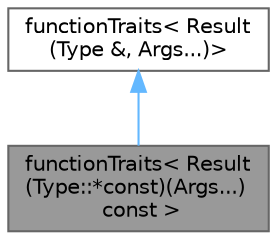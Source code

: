 digraph "functionTraits&lt; Result(Type::*const)(Args...) const &gt;"
{
 // LATEX_PDF_SIZE
  bgcolor="transparent";
  edge [fontname=Helvetica,fontsize=10,labelfontname=Helvetica,labelfontsize=10];
  node [fontname=Helvetica,fontsize=10,shape=box,height=0.2,width=0.4];
  Node1 [id="Node000001",label="functionTraits\< Result\l(Type::*const)(Args...)\l const \>",height=0.2,width=0.4,color="gray40", fillcolor="grey60", style="filled", fontcolor="black",tooltip=" "];
  Node2 -> Node1 [id="edge1_Node000001_Node000002",dir="back",color="steelblue1",style="solid",tooltip=" "];
  Node2 [id="Node000002",label="functionTraits\< Result\l(Type &, Args...)\>",height=0.2,width=0.4,color="gray40", fillcolor="white", style="filled",URL="$struct_async_1_1function_traits.html",tooltip=" "];
}
